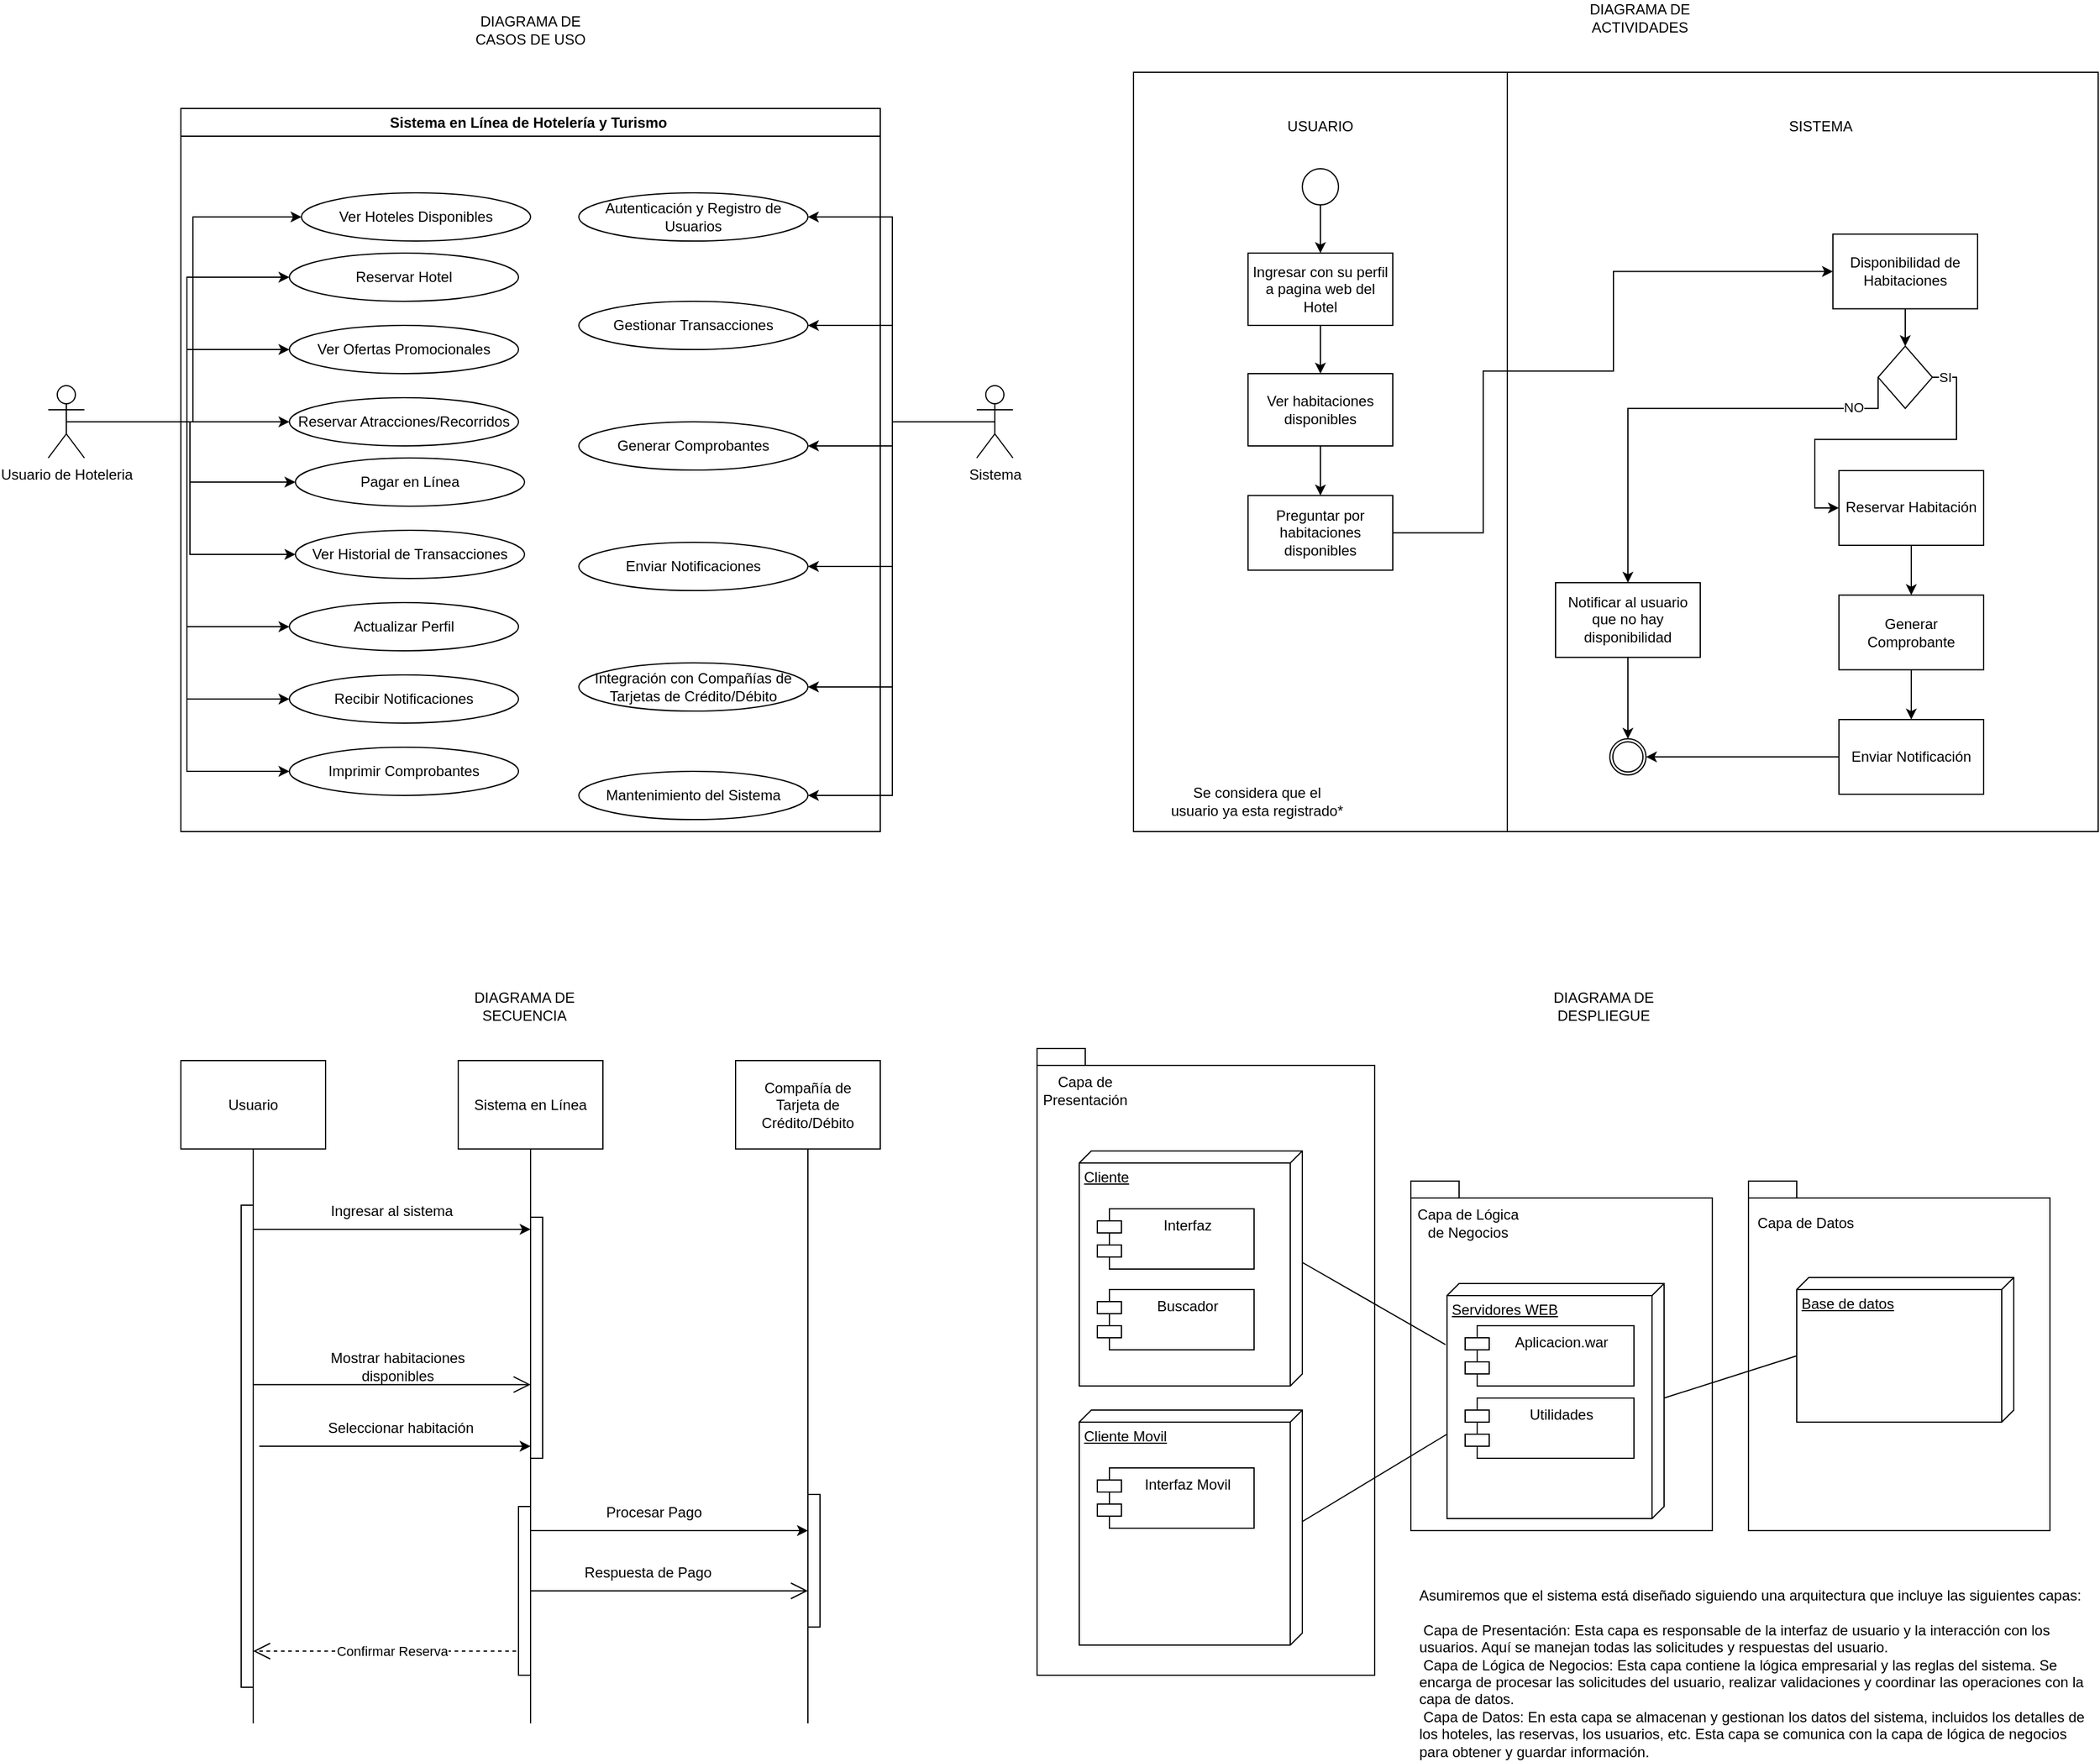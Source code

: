 <mxfile version="21.6.5" type="github">
  <diagram name="Page-1" id="zSFLg_cwVJ2aGZID6Dxe">
    <mxGraphModel dx="1956" dy="2091" grid="1" gridSize="10" guides="1" tooltips="1" connect="1" arrows="1" fold="1" page="1" pageScale="1" pageWidth="850" pageHeight="1100" math="0" shadow="0">
      <root>
        <mxCell id="0" />
        <mxCell id="1" parent="0" />
        <mxCell id="16w4_a7QQfxnr8rlF-E2-163" value="" style="shape=folder;fontStyle=1;spacingTop=10;tabWidth=40;tabHeight=14;tabPosition=left;html=1;whiteSpace=wrap;" vertex="1" parent="1">
          <mxGeometry x="970" y="840" width="280" height="520" as="geometry" />
        </mxCell>
        <mxCell id="16w4_a7QQfxnr8rlF-E2-72" value="" style="group" vertex="1" connectable="0" parent="1">
          <mxGeometry x="1050" y="30" width="800" height="630" as="geometry" />
        </mxCell>
        <mxCell id="16w4_a7QQfxnr8rlF-E2-46" value="" style="rounded=0;whiteSpace=wrap;html=1;" vertex="1" parent="16w4_a7QQfxnr8rlF-E2-72">
          <mxGeometry width="310" height="630" as="geometry" />
        </mxCell>
        <mxCell id="16w4_a7QQfxnr8rlF-E2-47" value="" style="rounded=0;whiteSpace=wrap;html=1;movable=1;resizable=1;rotatable=1;deletable=1;editable=1;locked=0;connectable=1;" vertex="1" parent="16w4_a7QQfxnr8rlF-E2-72">
          <mxGeometry x="310" width="490" height="630" as="geometry" />
        </mxCell>
        <mxCell id="16w4_a7QQfxnr8rlF-E2-85" style="edgeStyle=orthogonalEdgeStyle;rounded=0;orthogonalLoop=1;jettySize=auto;html=1;exitX=0.5;exitY=1;exitDx=0;exitDy=0;entryX=0.5;entryY=0;entryDx=0;entryDy=0;" edge="1" parent="16w4_a7QQfxnr8rlF-E2-72" source="16w4_a7QQfxnr8rlF-E2-73" target="16w4_a7QQfxnr8rlF-E2-82">
          <mxGeometry relative="1" as="geometry" />
        </mxCell>
        <mxCell id="16w4_a7QQfxnr8rlF-E2-73" value="Notificar al usuario que no hay disponibilidad" style="rounded=0;whiteSpace=wrap;html=1;" vertex="1" parent="16w4_a7QQfxnr8rlF-E2-72">
          <mxGeometry x="350" y="423.443" width="120" height="61.967" as="geometry" />
        </mxCell>
        <mxCell id="16w4_a7QQfxnr8rlF-E2-49" value="SISTEMA" style="text;html=1;strokeColor=none;fillColor=none;align=center;verticalAlign=middle;whiteSpace=wrap;rounded=0;" vertex="1" parent="16w4_a7QQfxnr8rlF-E2-72">
          <mxGeometry x="540" y="29.996" width="60" height="30.984" as="geometry" />
        </mxCell>
        <mxCell id="16w4_a7QQfxnr8rlF-E2-68" value="Disponibilidad de Habitaciones" style="rounded=0;whiteSpace=wrap;html=1;" vertex="1" parent="16w4_a7QQfxnr8rlF-E2-72">
          <mxGeometry x="580" y="134.262" width="120" height="61.967" as="geometry" />
        </mxCell>
        <mxCell id="16w4_a7QQfxnr8rlF-E2-74" style="edgeStyle=orthogonalEdgeStyle;rounded=0;orthogonalLoop=1;jettySize=auto;html=1;exitX=0;exitY=0.5;exitDx=0;exitDy=0;entryX=0.5;entryY=0;entryDx=0;entryDy=0;" edge="1" parent="16w4_a7QQfxnr8rlF-E2-72" source="16w4_a7QQfxnr8rlF-E2-54" target="16w4_a7QQfxnr8rlF-E2-73">
          <mxGeometry relative="1" as="geometry">
            <Array as="points">
              <mxPoint x="618" y="278.852" />
              <mxPoint x="410" y="278.852" />
            </Array>
          </mxGeometry>
        </mxCell>
        <mxCell id="16w4_a7QQfxnr8rlF-E2-75" value="NO" style="edgeLabel;html=1;align=center;verticalAlign=middle;resizable=0;points=[];" vertex="1" connectable="0" parent="16w4_a7QQfxnr8rlF-E2-74">
          <mxGeometry x="-0.752" relative="1" as="geometry">
            <mxPoint y="-1" as="offset" />
          </mxGeometry>
        </mxCell>
        <mxCell id="16w4_a7QQfxnr8rlF-E2-54" value="" style="rhombus;whiteSpace=wrap;html=1;" vertex="1" parent="16w4_a7QQfxnr8rlF-E2-72">
          <mxGeometry x="617.5" y="227.213" width="45" height="51.639" as="geometry" />
        </mxCell>
        <mxCell id="16w4_a7QQfxnr8rlF-E2-56" value="Reservar Habitación" style="rounded=0;whiteSpace=wrap;html=1;" vertex="1" parent="16w4_a7QQfxnr8rlF-E2-72">
          <mxGeometry x="585" y="330.492" width="120" height="61.967" as="geometry" />
        </mxCell>
        <mxCell id="16w4_a7QQfxnr8rlF-E2-60" value="Generar Comprobante" style="rounded=0;whiteSpace=wrap;html=1;" vertex="1" parent="16w4_a7QQfxnr8rlF-E2-72">
          <mxGeometry x="585" y="433.77" width="120" height="61.967" as="geometry" />
        </mxCell>
        <mxCell id="16w4_a7QQfxnr8rlF-E2-84" style="edgeStyle=orthogonalEdgeStyle;rounded=0;orthogonalLoop=1;jettySize=auto;html=1;exitX=0;exitY=0.5;exitDx=0;exitDy=0;entryX=1;entryY=0.5;entryDx=0;entryDy=0;" edge="1" parent="16w4_a7QQfxnr8rlF-E2-72" source="16w4_a7QQfxnr8rlF-E2-62" target="16w4_a7QQfxnr8rlF-E2-82">
          <mxGeometry relative="1" as="geometry" />
        </mxCell>
        <mxCell id="16w4_a7QQfxnr8rlF-E2-62" value="Enviar Notificación" style="rounded=0;whiteSpace=wrap;html=1;" vertex="1" parent="16w4_a7QQfxnr8rlF-E2-72">
          <mxGeometry x="585" y="537.049" width="120" height="61.967" as="geometry" />
        </mxCell>
        <mxCell id="16w4_a7QQfxnr8rlF-E2-70" style="edgeStyle=orthogonalEdgeStyle;rounded=0;orthogonalLoop=1;jettySize=auto;html=1;exitX=0.5;exitY=1;exitDx=0;exitDy=0;entryX=0.5;entryY=0;entryDx=0;entryDy=0;" edge="1" parent="16w4_a7QQfxnr8rlF-E2-72" source="16w4_a7QQfxnr8rlF-E2-68" target="16w4_a7QQfxnr8rlF-E2-54">
          <mxGeometry relative="1" as="geometry" />
        </mxCell>
        <mxCell id="16w4_a7QQfxnr8rlF-E2-57" style="edgeStyle=orthogonalEdgeStyle;rounded=0;orthogonalLoop=1;jettySize=auto;html=1;exitX=1;exitY=0.5;exitDx=0;exitDy=0;entryX=0;entryY=0.5;entryDx=0;entryDy=0;" edge="1" parent="16w4_a7QQfxnr8rlF-E2-72" source="16w4_a7QQfxnr8rlF-E2-54" target="16w4_a7QQfxnr8rlF-E2-56">
          <mxGeometry relative="1" as="geometry" />
        </mxCell>
        <mxCell id="16w4_a7QQfxnr8rlF-E2-58" value="SI" style="edgeLabel;html=1;align=center;verticalAlign=middle;resizable=0;points=[];" vertex="1" connectable="0" parent="16w4_a7QQfxnr8rlF-E2-57">
          <mxGeometry x="-0.921" relative="1" as="geometry">
            <mxPoint as="offset" />
          </mxGeometry>
        </mxCell>
        <mxCell id="16w4_a7QQfxnr8rlF-E2-61" style="edgeStyle=orthogonalEdgeStyle;rounded=0;orthogonalLoop=1;jettySize=auto;html=1;exitX=0.5;exitY=1;exitDx=0;exitDy=0;entryX=0.5;entryY=0;entryDx=0;entryDy=0;" edge="1" parent="16w4_a7QQfxnr8rlF-E2-72" source="16w4_a7QQfxnr8rlF-E2-56" target="16w4_a7QQfxnr8rlF-E2-60">
          <mxGeometry relative="1" as="geometry" />
        </mxCell>
        <mxCell id="16w4_a7QQfxnr8rlF-E2-64" style="edgeStyle=orthogonalEdgeStyle;rounded=0;orthogonalLoop=1;jettySize=auto;html=1;exitX=0.5;exitY=1;exitDx=0;exitDy=0;entryX=0.5;entryY=0;entryDx=0;entryDy=0;" edge="1" parent="16w4_a7QQfxnr8rlF-E2-72" source="16w4_a7QQfxnr8rlF-E2-60" target="16w4_a7QQfxnr8rlF-E2-62">
          <mxGeometry relative="1" as="geometry" />
        </mxCell>
        <mxCell id="16w4_a7QQfxnr8rlF-E2-78" style="edgeStyle=orthogonalEdgeStyle;rounded=0;orthogonalLoop=1;jettySize=auto;html=1;exitX=1;exitY=0.5;exitDx=0;exitDy=0;entryX=0;entryY=0.5;entryDx=0;entryDy=0;" edge="1" parent="16w4_a7QQfxnr8rlF-E2-72" source="16w4_a7QQfxnr8rlF-E2-76" target="16w4_a7QQfxnr8rlF-E2-68">
          <mxGeometry relative="1" as="geometry">
            <Array as="points">
              <mxPoint x="290" y="382.131" />
              <mxPoint x="290" y="247.869" />
              <mxPoint x="398" y="247.869" />
              <mxPoint x="398" y="165.246" />
            </Array>
          </mxGeometry>
        </mxCell>
        <mxCell id="16w4_a7QQfxnr8rlF-E2-76" value="Preguntar por habitaciones disponibles" style="rounded=0;whiteSpace=wrap;html=1;" vertex="1" parent="16w4_a7QQfxnr8rlF-E2-72">
          <mxGeometry x="95" y="351.148" width="120" height="61.967" as="geometry" />
        </mxCell>
        <mxCell id="16w4_a7QQfxnr8rlF-E2-82" value="" style="ellipse;whiteSpace=wrap;html=1;aspect=fixed;" vertex="1" parent="16w4_a7QQfxnr8rlF-E2-72">
          <mxGeometry x="395" y="553.03" width="30" height="30" as="geometry" />
        </mxCell>
        <mxCell id="16w4_a7QQfxnr8rlF-E2-83" value="" style="ellipse;whiteSpace=wrap;html=1;aspect=fixed;" vertex="1" parent="16w4_a7QQfxnr8rlF-E2-72">
          <mxGeometry x="397.5" y="555.53" width="25" height="25" as="geometry" />
        </mxCell>
        <mxCell id="16w4_a7QQfxnr8rlF-E2-48" value="USUARIO" style="text;html=1;strokeColor=none;fillColor=none;align=center;verticalAlign=middle;whiteSpace=wrap;rounded=0;" vertex="1" parent="16w4_a7QQfxnr8rlF-E2-72">
          <mxGeometry x="125" y="30" width="60" height="30" as="geometry" />
        </mxCell>
        <mxCell id="16w4_a7QQfxnr8rlF-E2-51" value="Ingresar con su perfil a pagina web del Hotel" style="rounded=0;whiteSpace=wrap;html=1;" vertex="1" parent="16w4_a7QQfxnr8rlF-E2-72">
          <mxGeometry x="95" y="150" width="120" height="60" as="geometry" />
        </mxCell>
        <mxCell id="16w4_a7QQfxnr8rlF-E2-52" value="Ver habitaciones disponibles" style="rounded=0;whiteSpace=wrap;html=1;" vertex="1" parent="16w4_a7QQfxnr8rlF-E2-72">
          <mxGeometry x="95" y="250" width="120" height="60" as="geometry" />
        </mxCell>
        <mxCell id="16w4_a7QQfxnr8rlF-E2-53" style="edgeStyle=orthogonalEdgeStyle;rounded=0;orthogonalLoop=1;jettySize=auto;html=1;exitX=0.5;exitY=1;exitDx=0;exitDy=0;entryX=0.5;entryY=0;entryDx=0;entryDy=0;" edge="1" parent="16w4_a7QQfxnr8rlF-E2-72" source="16w4_a7QQfxnr8rlF-E2-51" target="16w4_a7QQfxnr8rlF-E2-52">
          <mxGeometry relative="1" as="geometry" />
        </mxCell>
        <mxCell id="16w4_a7QQfxnr8rlF-E2-77" style="edgeStyle=orthogonalEdgeStyle;rounded=0;orthogonalLoop=1;jettySize=auto;html=1;exitX=0.5;exitY=1;exitDx=0;exitDy=0;entryX=0.5;entryY=0;entryDx=0;entryDy=0;" edge="1" parent="16w4_a7QQfxnr8rlF-E2-72" source="16w4_a7QQfxnr8rlF-E2-52" target="16w4_a7QQfxnr8rlF-E2-76">
          <mxGeometry relative="1" as="geometry" />
        </mxCell>
        <mxCell id="16w4_a7QQfxnr8rlF-E2-50" value="" style="ellipse;whiteSpace=wrap;html=1;aspect=fixed;" vertex="1" parent="16w4_a7QQfxnr8rlF-E2-72">
          <mxGeometry x="140" y="80" width="30" height="30" as="geometry" />
        </mxCell>
        <mxCell id="16w4_a7QQfxnr8rlF-E2-65" style="edgeStyle=orthogonalEdgeStyle;rounded=0;orthogonalLoop=1;jettySize=auto;html=1;exitX=0.5;exitY=1;exitDx=0;exitDy=0;entryX=0.5;entryY=0;entryDx=0;entryDy=0;" edge="1" parent="16w4_a7QQfxnr8rlF-E2-72" source="16w4_a7QQfxnr8rlF-E2-50" target="16w4_a7QQfxnr8rlF-E2-51">
          <mxGeometry relative="1" as="geometry" />
        </mxCell>
        <mxCell id="16w4_a7QQfxnr8rlF-E2-1" value="Sistema en Línea de Hotelería y Turismo&amp;nbsp;&lt;br/&gt;" style="swimlane;whiteSpace=wrap;html=1;" vertex="1" parent="1">
          <mxGeometry x="260" y="60" width="580" height="600" as="geometry" />
        </mxCell>
        <mxCell id="16w4_a7QQfxnr8rlF-E2-6" value="Reservar Hotel " style="ellipse;whiteSpace=wrap;html=1;" vertex="1" parent="16w4_a7QQfxnr8rlF-E2-1">
          <mxGeometry x="90" y="120" width="190" height="40" as="geometry" />
        </mxCell>
        <mxCell id="16w4_a7QQfxnr8rlF-E2-8" value="Ver Ofertas Promocionales" style="ellipse;whiteSpace=wrap;html=1;" vertex="1" parent="16w4_a7QQfxnr8rlF-E2-1">
          <mxGeometry x="90" y="180" width="190" height="40" as="geometry" />
        </mxCell>
        <mxCell id="16w4_a7QQfxnr8rlF-E2-10" value="Reservar Atracciones/Recorridos" style="ellipse;whiteSpace=wrap;html=1;" vertex="1" parent="16w4_a7QQfxnr8rlF-E2-1">
          <mxGeometry x="90" y="240" width="190" height="40" as="geometry" />
        </mxCell>
        <mxCell id="16w4_a7QQfxnr8rlF-E2-12" value="Pagar en Línea " style="ellipse;whiteSpace=wrap;html=1;" vertex="1" parent="16w4_a7QQfxnr8rlF-E2-1">
          <mxGeometry x="95" y="290" width="190" height="40" as="geometry" />
        </mxCell>
        <mxCell id="16w4_a7QQfxnr8rlF-E2-18" value="Ver Historial de Transacciones" style="ellipse;whiteSpace=wrap;html=1;" vertex="1" parent="16w4_a7QQfxnr8rlF-E2-1">
          <mxGeometry x="95" y="350" width="190" height="40" as="geometry" />
        </mxCell>
        <mxCell id="16w4_a7QQfxnr8rlF-E2-19" value="Actualizar Perfil " style="ellipse;whiteSpace=wrap;html=1;" vertex="1" parent="16w4_a7QQfxnr8rlF-E2-1">
          <mxGeometry x="90" y="410" width="190" height="40" as="geometry" />
        </mxCell>
        <mxCell id="16w4_a7QQfxnr8rlF-E2-20" value="Recibir Notificaciones" style="ellipse;whiteSpace=wrap;html=1;" vertex="1" parent="16w4_a7QQfxnr8rlF-E2-1">
          <mxGeometry x="90" y="470" width="190" height="40" as="geometry" />
        </mxCell>
        <mxCell id="16w4_a7QQfxnr8rlF-E2-21" value=" Imprimir Comprobantes" style="ellipse;whiteSpace=wrap;html=1;" vertex="1" parent="16w4_a7QQfxnr8rlF-E2-1">
          <mxGeometry x="90" y="530" width="190" height="40" as="geometry" />
        </mxCell>
        <mxCell id="16w4_a7QQfxnr8rlF-E2-5" value="Autenticación y Registro de Usuarios" style="ellipse;whiteSpace=wrap;html=1;" vertex="1" parent="16w4_a7QQfxnr8rlF-E2-1">
          <mxGeometry x="330" y="70" width="190" height="40" as="geometry" />
        </mxCell>
        <mxCell id="16w4_a7QQfxnr8rlF-E2-34" value="Gestionar Transacciones" style="ellipse;whiteSpace=wrap;html=1;" vertex="1" parent="16w4_a7QQfxnr8rlF-E2-1">
          <mxGeometry x="330" y="160" width="190" height="40" as="geometry" />
        </mxCell>
        <mxCell id="16w4_a7QQfxnr8rlF-E2-35" value="Generar Comprobantes" style="ellipse;whiteSpace=wrap;html=1;" vertex="1" parent="16w4_a7QQfxnr8rlF-E2-1">
          <mxGeometry x="330" y="260" width="190" height="40" as="geometry" />
        </mxCell>
        <mxCell id="16w4_a7QQfxnr8rlF-E2-36" value="Enviar Notificaciones" style="ellipse;whiteSpace=wrap;html=1;" vertex="1" parent="16w4_a7QQfxnr8rlF-E2-1">
          <mxGeometry x="330" y="360" width="190" height="40" as="geometry" />
        </mxCell>
        <mxCell id="16w4_a7QQfxnr8rlF-E2-37" value="Integración con Compañías de Tarjetas de Crédito/Débito" style="ellipse;whiteSpace=wrap;html=1;" vertex="1" parent="16w4_a7QQfxnr8rlF-E2-1">
          <mxGeometry x="330" y="460" width="190" height="40" as="geometry" />
        </mxCell>
        <mxCell id="16w4_a7QQfxnr8rlF-E2-39" value="Mantenimiento del Sistema" style="ellipse;whiteSpace=wrap;html=1;" vertex="1" parent="16w4_a7QQfxnr8rlF-E2-1">
          <mxGeometry x="330" y="550" width="190" height="40" as="geometry" />
        </mxCell>
        <mxCell id="16w4_a7QQfxnr8rlF-E2-24" style="edgeStyle=orthogonalEdgeStyle;rounded=0;orthogonalLoop=1;jettySize=auto;html=1;exitX=0.5;exitY=0.5;exitDx=0;exitDy=0;exitPerimeter=0;entryX=0;entryY=0.5;entryDx=0;entryDy=0;" edge="1" parent="1" source="16w4_a7QQfxnr8rlF-E2-2" target="16w4_a7QQfxnr8rlF-E2-6">
          <mxGeometry relative="1" as="geometry" />
        </mxCell>
        <mxCell id="16w4_a7QQfxnr8rlF-E2-25" style="edgeStyle=orthogonalEdgeStyle;rounded=0;orthogonalLoop=1;jettySize=auto;html=1;exitX=0.5;exitY=0.5;exitDx=0;exitDy=0;exitPerimeter=0;entryX=0;entryY=0.5;entryDx=0;entryDy=0;" edge="1" parent="1" source="16w4_a7QQfxnr8rlF-E2-2" target="16w4_a7QQfxnr8rlF-E2-8">
          <mxGeometry relative="1" as="geometry" />
        </mxCell>
        <mxCell id="16w4_a7QQfxnr8rlF-E2-26" style="edgeStyle=orthogonalEdgeStyle;rounded=0;orthogonalLoop=1;jettySize=auto;html=1;exitX=0.5;exitY=0.5;exitDx=0;exitDy=0;exitPerimeter=0;entryX=0;entryY=0.5;entryDx=0;entryDy=0;" edge="1" parent="1" source="16w4_a7QQfxnr8rlF-E2-2" target="16w4_a7QQfxnr8rlF-E2-10">
          <mxGeometry relative="1" as="geometry" />
        </mxCell>
        <mxCell id="16w4_a7QQfxnr8rlF-E2-27" style="edgeStyle=orthogonalEdgeStyle;rounded=0;orthogonalLoop=1;jettySize=auto;html=1;exitX=0.5;exitY=0.5;exitDx=0;exitDy=0;exitPerimeter=0;entryX=0;entryY=0.5;entryDx=0;entryDy=0;" edge="1" parent="1" source="16w4_a7QQfxnr8rlF-E2-2" target="16w4_a7QQfxnr8rlF-E2-12">
          <mxGeometry relative="1" as="geometry" />
        </mxCell>
        <mxCell id="16w4_a7QQfxnr8rlF-E2-28" style="edgeStyle=orthogonalEdgeStyle;rounded=0;orthogonalLoop=1;jettySize=auto;html=1;exitX=0.5;exitY=0.5;exitDx=0;exitDy=0;exitPerimeter=0;entryX=0;entryY=0.5;entryDx=0;entryDy=0;" edge="1" parent="1" source="16w4_a7QQfxnr8rlF-E2-2" target="16w4_a7QQfxnr8rlF-E2-18">
          <mxGeometry relative="1" as="geometry" />
        </mxCell>
        <mxCell id="16w4_a7QQfxnr8rlF-E2-29" style="edgeStyle=orthogonalEdgeStyle;rounded=0;orthogonalLoop=1;jettySize=auto;html=1;exitX=0.5;exitY=0.5;exitDx=0;exitDy=0;exitPerimeter=0;entryX=0;entryY=0.5;entryDx=0;entryDy=0;" edge="1" parent="1" source="16w4_a7QQfxnr8rlF-E2-2" target="16w4_a7QQfxnr8rlF-E2-19">
          <mxGeometry relative="1" as="geometry" />
        </mxCell>
        <mxCell id="16w4_a7QQfxnr8rlF-E2-30" style="edgeStyle=orthogonalEdgeStyle;rounded=0;orthogonalLoop=1;jettySize=auto;html=1;exitX=0.5;exitY=0.5;exitDx=0;exitDy=0;exitPerimeter=0;entryX=0;entryY=0.5;entryDx=0;entryDy=0;" edge="1" parent="1" source="16w4_a7QQfxnr8rlF-E2-2" target="16w4_a7QQfxnr8rlF-E2-20">
          <mxGeometry relative="1" as="geometry" />
        </mxCell>
        <mxCell id="16w4_a7QQfxnr8rlF-E2-31" style="edgeStyle=orthogonalEdgeStyle;rounded=0;orthogonalLoop=1;jettySize=auto;html=1;exitX=0.5;exitY=0.5;exitDx=0;exitDy=0;exitPerimeter=0;entryX=0;entryY=0.5;entryDx=0;entryDy=0;" edge="1" parent="1" source="16w4_a7QQfxnr8rlF-E2-2" target="16w4_a7QQfxnr8rlF-E2-21">
          <mxGeometry relative="1" as="geometry" />
        </mxCell>
        <mxCell id="16w4_a7QQfxnr8rlF-E2-33" style="edgeStyle=orthogonalEdgeStyle;rounded=0;orthogonalLoop=1;jettySize=auto;html=1;exitX=0.5;exitY=0.5;exitDx=0;exitDy=0;exitPerimeter=0;entryX=0;entryY=0.5;entryDx=0;entryDy=0;" edge="1" parent="1" source="16w4_a7QQfxnr8rlF-E2-2" target="16w4_a7QQfxnr8rlF-E2-32">
          <mxGeometry relative="1" as="geometry" />
        </mxCell>
        <mxCell id="16w4_a7QQfxnr8rlF-E2-2" value="Usuario de Hoteleria" style="shape=umlActor;verticalLabelPosition=bottom;verticalAlign=top;html=1;outlineConnect=0;" vertex="1" parent="1">
          <mxGeometry x="150" y="290" width="30" height="60" as="geometry" />
        </mxCell>
        <mxCell id="16w4_a7QQfxnr8rlF-E2-32" value="Ver Hoteles Disponibles" style="ellipse;whiteSpace=wrap;html=1;" vertex="1" parent="1">
          <mxGeometry x="360" y="130" width="190" height="40" as="geometry" />
        </mxCell>
        <mxCell id="16w4_a7QQfxnr8rlF-E2-40" style="edgeStyle=orthogonalEdgeStyle;rounded=0;orthogonalLoop=1;jettySize=auto;html=1;exitX=0.5;exitY=0.5;exitDx=0;exitDy=0;exitPerimeter=0;entryX=1;entryY=0.5;entryDx=0;entryDy=0;" edge="1" parent="1" source="16w4_a7QQfxnr8rlF-E2-38" target="16w4_a7QQfxnr8rlF-E2-5">
          <mxGeometry relative="1" as="geometry" />
        </mxCell>
        <mxCell id="16w4_a7QQfxnr8rlF-E2-41" style="edgeStyle=orthogonalEdgeStyle;rounded=0;orthogonalLoop=1;jettySize=auto;html=1;exitX=0.5;exitY=0.5;exitDx=0;exitDy=0;exitPerimeter=0;entryX=1;entryY=0.5;entryDx=0;entryDy=0;" edge="1" parent="1" source="16w4_a7QQfxnr8rlF-E2-38" target="16w4_a7QQfxnr8rlF-E2-34">
          <mxGeometry relative="1" as="geometry" />
        </mxCell>
        <mxCell id="16w4_a7QQfxnr8rlF-E2-42" style="edgeStyle=orthogonalEdgeStyle;rounded=0;orthogonalLoop=1;jettySize=auto;html=1;exitX=0.5;exitY=0.5;exitDx=0;exitDy=0;exitPerimeter=0;entryX=1;entryY=0.5;entryDx=0;entryDy=0;" edge="1" parent="1" source="16w4_a7QQfxnr8rlF-E2-38" target="16w4_a7QQfxnr8rlF-E2-35">
          <mxGeometry relative="1" as="geometry" />
        </mxCell>
        <mxCell id="16w4_a7QQfxnr8rlF-E2-43" style="edgeStyle=orthogonalEdgeStyle;rounded=0;orthogonalLoop=1;jettySize=auto;html=1;exitX=0.5;exitY=0.5;exitDx=0;exitDy=0;exitPerimeter=0;entryX=1;entryY=0.5;entryDx=0;entryDy=0;" edge="1" parent="1" source="16w4_a7QQfxnr8rlF-E2-38" target="16w4_a7QQfxnr8rlF-E2-36">
          <mxGeometry relative="1" as="geometry" />
        </mxCell>
        <mxCell id="16w4_a7QQfxnr8rlF-E2-44" style="edgeStyle=orthogonalEdgeStyle;rounded=0;orthogonalLoop=1;jettySize=auto;html=1;exitX=0.5;exitY=0.5;exitDx=0;exitDy=0;exitPerimeter=0;entryX=1;entryY=0.5;entryDx=0;entryDy=0;" edge="1" parent="1" source="16w4_a7QQfxnr8rlF-E2-38" target="16w4_a7QQfxnr8rlF-E2-37">
          <mxGeometry relative="1" as="geometry" />
        </mxCell>
        <mxCell id="16w4_a7QQfxnr8rlF-E2-45" style="edgeStyle=orthogonalEdgeStyle;rounded=0;orthogonalLoop=1;jettySize=auto;html=1;exitX=0.5;exitY=0.5;exitDx=0;exitDy=0;exitPerimeter=0;entryX=1;entryY=0.5;entryDx=0;entryDy=0;" edge="1" parent="1" source="16w4_a7QQfxnr8rlF-E2-38" target="16w4_a7QQfxnr8rlF-E2-39">
          <mxGeometry relative="1" as="geometry" />
        </mxCell>
        <mxCell id="16w4_a7QQfxnr8rlF-E2-38" value="Sistema" style="shape=umlActor;verticalLabelPosition=bottom;verticalAlign=top;html=1;outlineConnect=0;" vertex="1" parent="1">
          <mxGeometry x="920" y="290" width="30" height="60" as="geometry" />
        </mxCell>
        <mxCell id="16w4_a7QQfxnr8rlF-E2-66" value="Se considera que el usuario ya esta registrado*" style="text;html=1;strokeColor=none;fillColor=none;align=center;verticalAlign=middle;whiteSpace=wrap;rounded=0;" vertex="1" parent="1">
          <mxGeometry x="1080" y="620" width="145" height="30" as="geometry" />
        </mxCell>
        <mxCell id="16w4_a7QQfxnr8rlF-E2-134" value="" style="group;movable=0;resizable=0;rotatable=0;deletable=0;editable=0;locked=1;connectable=0;" vertex="1" connectable="0" parent="1">
          <mxGeometry x="260" y="850" width="580" height="550" as="geometry" />
        </mxCell>
        <mxCell id="16w4_a7QQfxnr8rlF-E2-91" value="" style="group" vertex="1" connectable="0" parent="16w4_a7QQfxnr8rlF-E2-134">
          <mxGeometry width="120" height="550" as="geometry" />
        </mxCell>
        <mxCell id="16w4_a7QQfxnr8rlF-E2-88" value="Usuario" style="rounded=0;whiteSpace=wrap;html=1;" vertex="1" parent="16w4_a7QQfxnr8rlF-E2-91">
          <mxGeometry width="120" height="73.333" as="geometry" />
        </mxCell>
        <mxCell id="16w4_a7QQfxnr8rlF-E2-90" value="" style="endArrow=none;html=1;rounded=0;entryX=0.5;entryY=1;entryDx=0;entryDy=0;" edge="1" parent="16w4_a7QQfxnr8rlF-E2-91" target="16w4_a7QQfxnr8rlF-E2-88">
          <mxGeometry width="50" height="50" relative="1" as="geometry">
            <mxPoint x="60" y="550" as="sourcePoint" />
            <mxPoint x="60" y="73.333" as="targetPoint" />
          </mxGeometry>
        </mxCell>
        <mxCell id="16w4_a7QQfxnr8rlF-E2-92" value="" style="group" vertex="1" connectable="0" parent="16w4_a7QQfxnr8rlF-E2-134">
          <mxGeometry x="230" width="120" height="550" as="geometry" />
        </mxCell>
        <mxCell id="16w4_a7QQfxnr8rlF-E2-93" value="Sistema en Línea" style="rounded=0;whiteSpace=wrap;html=1;" vertex="1" parent="16w4_a7QQfxnr8rlF-E2-92">
          <mxGeometry width="120" height="73.333" as="geometry" />
        </mxCell>
        <mxCell id="16w4_a7QQfxnr8rlF-E2-94" value="" style="endArrow=none;html=1;rounded=0;entryX=0.5;entryY=1;entryDx=0;entryDy=0;" edge="1" parent="16w4_a7QQfxnr8rlF-E2-92" target="16w4_a7QQfxnr8rlF-E2-93">
          <mxGeometry width="50" height="50" relative="1" as="geometry">
            <mxPoint x="60" y="550" as="sourcePoint" />
            <mxPoint x="60" y="73.333" as="targetPoint" />
          </mxGeometry>
        </mxCell>
        <mxCell id="16w4_a7QQfxnr8rlF-E2-96" value="" style="group" vertex="1" connectable="0" parent="16w4_a7QQfxnr8rlF-E2-134">
          <mxGeometry x="460" width="120" height="550" as="geometry" />
        </mxCell>
        <mxCell id="16w4_a7QQfxnr8rlF-E2-97" value="Compañía de Tarjeta&amp;nbsp;de Crédito/Débito" style="rounded=0;whiteSpace=wrap;html=1;" vertex="1" parent="16w4_a7QQfxnr8rlF-E2-96">
          <mxGeometry width="120" height="73.333" as="geometry" />
        </mxCell>
        <mxCell id="16w4_a7QQfxnr8rlF-E2-98" value="" style="endArrow=none;html=1;rounded=0;entryX=0.5;entryY=1;entryDx=0;entryDy=0;" edge="1" parent="16w4_a7QQfxnr8rlF-E2-96" target="16w4_a7QQfxnr8rlF-E2-97">
          <mxGeometry width="50" height="50" relative="1" as="geometry">
            <mxPoint x="60" y="550" as="sourcePoint" />
            <mxPoint x="60" y="73.333" as="targetPoint" />
          </mxGeometry>
        </mxCell>
        <mxCell id="16w4_a7QQfxnr8rlF-E2-110" value="" style="endArrow=open;endFill=1;endSize=12;html=1;rounded=0;" edge="1" parent="16w4_a7QQfxnr8rlF-E2-96">
          <mxGeometry width="160" relative="1" as="geometry">
            <mxPoint x="-170" y="440" as="sourcePoint" />
            <mxPoint x="60" y="440" as="targetPoint" />
          </mxGeometry>
        </mxCell>
        <mxCell id="16w4_a7QQfxnr8rlF-E2-120" value="Procesar Pago" style="text;html=1;strokeColor=none;fillColor=none;align=center;verticalAlign=middle;whiteSpace=wrap;rounded=0;" vertex="1" parent="16w4_a7QQfxnr8rlF-E2-96">
          <mxGeometry x="-135" y="360" width="135" height="30" as="geometry" />
        </mxCell>
        <mxCell id="16w4_a7QQfxnr8rlF-E2-104" value="" style="endArrow=classic;html=1;rounded=0;" edge="1" parent="16w4_a7QQfxnr8rlF-E2-96">
          <mxGeometry width="50" height="50" relative="1" as="geometry">
            <mxPoint x="-170" y="390" as="sourcePoint" />
            <mxPoint x="60" y="390" as="targetPoint" />
          </mxGeometry>
        </mxCell>
        <mxCell id="16w4_a7QQfxnr8rlF-E2-103" value="" style="endArrow=classic;html=1;rounded=0;" edge="1" parent="16w4_a7QQfxnr8rlF-E2-134">
          <mxGeometry width="50" height="50" relative="1" as="geometry">
            <mxPoint x="65" y="320" as="sourcePoint" />
            <mxPoint x="290" y="320" as="targetPoint" />
          </mxGeometry>
        </mxCell>
        <mxCell id="16w4_a7QQfxnr8rlF-E2-99" value="" style="endArrow=classic;html=1;rounded=0;" edge="1" parent="16w4_a7QQfxnr8rlF-E2-134">
          <mxGeometry width="50" height="50" relative="1" as="geometry">
            <mxPoint x="60" y="139.999" as="sourcePoint" />
            <mxPoint x="290" y="139.999" as="targetPoint" />
          </mxGeometry>
        </mxCell>
        <mxCell id="16w4_a7QQfxnr8rlF-E2-109" value="" style="endArrow=open;endFill=1;endSize=12;html=1;rounded=0;" edge="1" parent="16w4_a7QQfxnr8rlF-E2-134">
          <mxGeometry width="160" relative="1" as="geometry">
            <mxPoint x="60" y="268.82" as="sourcePoint" />
            <mxPoint x="290" y="268.82" as="targetPoint" />
          </mxGeometry>
        </mxCell>
        <mxCell id="16w4_a7QQfxnr8rlF-E2-111" value="Ingresar al sistema" style="text;html=1;strokeColor=none;fillColor=none;align=center;verticalAlign=middle;whiteSpace=wrap;rounded=0;" vertex="1" parent="16w4_a7QQfxnr8rlF-E2-134">
          <mxGeometry x="120" y="110" width="110" height="30" as="geometry" />
        </mxCell>
        <mxCell id="16w4_a7QQfxnr8rlF-E2-116" value="Mostrar habitaciones disponibles" style="text;html=1;strokeColor=none;fillColor=none;align=center;verticalAlign=middle;whiteSpace=wrap;rounded=0;" vertex="1" parent="16w4_a7QQfxnr8rlF-E2-134">
          <mxGeometry x="120" y="238.82" width="120" height="30" as="geometry" />
        </mxCell>
        <mxCell id="16w4_a7QQfxnr8rlF-E2-117" value="Seleccionar habitación" style="text;html=1;strokeColor=none;fillColor=none;align=center;verticalAlign=middle;whiteSpace=wrap;rounded=0;" vertex="1" parent="16w4_a7QQfxnr8rlF-E2-134">
          <mxGeometry x="115" y="290" width="135" height="30" as="geometry" />
        </mxCell>
        <mxCell id="16w4_a7QQfxnr8rlF-E2-127" value="Respuesta de Pago" style="text;html=1;strokeColor=none;fillColor=none;align=center;verticalAlign=middle;whiteSpace=wrap;rounded=0;" vertex="1" parent="16w4_a7QQfxnr8rlF-E2-134">
          <mxGeometry x="320" y="410" width="135" height="30" as="geometry" />
        </mxCell>
        <mxCell id="16w4_a7QQfxnr8rlF-E2-108" value="Confirmar Reserva" style="endArrow=open;endSize=12;dashed=1;html=1;rounded=0;" edge="1" parent="16w4_a7QQfxnr8rlF-E2-134">
          <mxGeometry width="160" relative="1" as="geometry">
            <mxPoint x="290" y="490" as="sourcePoint" />
            <mxPoint x="60" y="490" as="targetPoint" />
          </mxGeometry>
        </mxCell>
        <mxCell id="16w4_a7QQfxnr8rlF-E2-135" value="" style="rounded=0;whiteSpace=wrap;html=1;" vertex="1" parent="1">
          <mxGeometry x="540" y="1220" width="10" height="140" as="geometry" />
        </mxCell>
        <mxCell id="16w4_a7QQfxnr8rlF-E2-143" value="" style="rounded=0;whiteSpace=wrap;html=1;" vertex="1" parent="1">
          <mxGeometry x="310" y="970" width="10" height="400" as="geometry" />
        </mxCell>
        <mxCell id="16w4_a7QQfxnr8rlF-E2-144" value="" style="rounded=0;whiteSpace=wrap;html=1;" vertex="1" parent="1">
          <mxGeometry x="780" y="1210" width="10" height="110" as="geometry" />
        </mxCell>
        <mxCell id="16w4_a7QQfxnr8rlF-E2-145" value="" style="rounded=0;whiteSpace=wrap;html=1;" vertex="1" parent="1">
          <mxGeometry x="550" y="980" width="10" height="200" as="geometry" />
        </mxCell>
        <mxCell id="16w4_a7QQfxnr8rlF-E2-147" value="DIAGRAMA DE SECUENCIA" style="text;html=1;strokeColor=none;fillColor=none;align=center;verticalAlign=middle;whiteSpace=wrap;rounded=0;" vertex="1" parent="1">
          <mxGeometry x="485" y="790" width="120" height="30" as="geometry" />
        </mxCell>
        <mxCell id="16w4_a7QQfxnr8rlF-E2-148" value="DIAGRAMA DE CASOS DE USO" style="text;html=1;strokeColor=none;fillColor=none;align=center;verticalAlign=middle;whiteSpace=wrap;rounded=0;" vertex="1" parent="1">
          <mxGeometry x="490" y="-20" width="120" height="30" as="geometry" />
        </mxCell>
        <mxCell id="16w4_a7QQfxnr8rlF-E2-149" value="DIAGRAMA DE ACTIVIDADES" style="text;html=1;strokeColor=none;fillColor=none;align=center;verticalAlign=middle;whiteSpace=wrap;rounded=0;" vertex="1" parent="1">
          <mxGeometry x="1410" y="-30" width="120" height="30" as="geometry" />
        </mxCell>
        <mxCell id="16w4_a7QQfxnr8rlF-E2-152" value="Asumiremos que el sistema está diseñado siguiendo una arquitectura que incluye las siguientes capas:&#xa;&#xa; Capa de Presentación: Esta capa es responsable de la interfaz de usuario y la interacción con los usuarios. Aquí se manejan todas las solicitudes y respuestas del usuario.&#xa; Capa de Lógica de Negocios: Esta capa contiene la lógica empresarial y las reglas del sistema. Se encarga de procesar las solicitudes del usuario, realizar validaciones y coordinar las operaciones con la capa de datos.&#xa; Capa de Datos: En esta capa se almacenan y gestionan los datos del sistema, incluidos los detalles de los hoteles, las reservas, los usuarios, etc. Esta capa se comunica con la capa de lógica de negocios para obtener y guardar información." style="text;whiteSpace=wrap;fontStyle=0" vertex="1" parent="1">
          <mxGeometry x="1285" y="1280" width="560" height="140" as="geometry" />
        </mxCell>
        <mxCell id="16w4_a7QQfxnr8rlF-E2-161" value="Capa de Presentación " style="text;html=1;strokeColor=none;fillColor=none;align=center;verticalAlign=middle;whiteSpace=wrap;rounded=0;" vertex="1" parent="1">
          <mxGeometry x="970" y="860" width="80" height="30" as="geometry" />
        </mxCell>
        <mxCell id="16w4_a7QQfxnr8rlF-E2-174" value="" style="group" vertex="1" connectable="0" parent="1">
          <mxGeometry x="1560" y="950" width="250" height="290" as="geometry" />
        </mxCell>
        <mxCell id="16w4_a7QQfxnr8rlF-E2-160" value="" style="shape=folder;fontStyle=1;spacingTop=10;tabWidth=40;tabHeight=14;tabPosition=left;html=1;whiteSpace=wrap;" vertex="1" parent="16w4_a7QQfxnr8rlF-E2-174">
          <mxGeometry width="250" height="290" as="geometry" />
        </mxCell>
        <mxCell id="16w4_a7QQfxnr8rlF-E2-167" value="Capa de Datos" style="text;html=1;strokeColor=none;fillColor=none;align=center;verticalAlign=middle;whiteSpace=wrap;rounded=0;" vertex="1" parent="16w4_a7QQfxnr8rlF-E2-174">
          <mxGeometry y="20" width="95" height="30" as="geometry" />
        </mxCell>
        <mxCell id="16w4_a7QQfxnr8rlF-E2-171" value="Base de datos" style="verticalAlign=top;align=left;spacingTop=8;spacingLeft=2;spacingRight=12;shape=cube;size=10;direction=south;fontStyle=4;html=1;whiteSpace=wrap;" vertex="1" parent="16w4_a7QQfxnr8rlF-E2-174">
          <mxGeometry x="40" y="80" width="180" height="120" as="geometry" />
        </mxCell>
        <mxCell id="16w4_a7QQfxnr8rlF-E2-175" value="" style="group" vertex="1" connectable="0" parent="1">
          <mxGeometry x="1280" y="950" width="250" height="290" as="geometry" />
        </mxCell>
        <mxCell id="16w4_a7QQfxnr8rlF-E2-159" value="" style="shape=folder;fontStyle=1;spacingTop=10;tabWidth=40;tabHeight=14;tabPosition=left;html=1;whiteSpace=wrap;" vertex="1" parent="16w4_a7QQfxnr8rlF-E2-175">
          <mxGeometry width="250" height="290" as="geometry" />
        </mxCell>
        <mxCell id="16w4_a7QQfxnr8rlF-E2-162" value="Capa de Lógica de Negocios " style="text;html=1;strokeColor=none;fillColor=none;align=center;verticalAlign=middle;whiteSpace=wrap;rounded=0;" vertex="1" parent="16w4_a7QQfxnr8rlF-E2-175">
          <mxGeometry y="20" width="95" height="30" as="geometry" />
        </mxCell>
        <mxCell id="16w4_a7QQfxnr8rlF-E2-170" value="Servidores WEB" style="verticalAlign=top;align=left;spacingTop=8;spacingLeft=2;spacingRight=12;shape=cube;size=10;direction=south;fontStyle=4;html=1;whiteSpace=wrap;" vertex="1" parent="16w4_a7QQfxnr8rlF-E2-175">
          <mxGeometry x="30" y="85" width="180" height="195" as="geometry" />
        </mxCell>
        <mxCell id="16w4_a7QQfxnr8rlF-E2-172" value="Aplicacion.war" style="shape=module;align=left;spacingLeft=20;align=center;verticalAlign=top;whiteSpace=wrap;html=1;" vertex="1" parent="16w4_a7QQfxnr8rlF-E2-175">
          <mxGeometry x="45" y="120" width="140" height="50" as="geometry" />
        </mxCell>
        <mxCell id="16w4_a7QQfxnr8rlF-E2-173" value="Utilidades" style="shape=module;align=left;spacingLeft=20;align=center;verticalAlign=top;whiteSpace=wrap;html=1;" vertex="1" parent="16w4_a7QQfxnr8rlF-E2-175">
          <mxGeometry x="45" y="180" width="140" height="50" as="geometry" />
        </mxCell>
        <mxCell id="16w4_a7QQfxnr8rlF-E2-187" value="" style="endArrow=none;html=1;rounded=0;entryX=0;entryY=0;entryDx=65;entryDy=180;entryPerimeter=0;" edge="1" parent="16w4_a7QQfxnr8rlF-E2-175" target="16w4_a7QQfxnr8rlF-E2-171">
          <mxGeometry width="50" height="50" relative="1" as="geometry">
            <mxPoint x="210" y="180" as="sourcePoint" />
            <mxPoint x="260" y="130" as="targetPoint" />
          </mxGeometry>
        </mxCell>
        <mxCell id="16w4_a7QQfxnr8rlF-E2-179" value="" style="group" vertex="1" connectable="0" parent="1">
          <mxGeometry x="1005" y="925" width="185" height="195" as="geometry" />
        </mxCell>
        <mxCell id="16w4_a7QQfxnr8rlF-E2-169" value="Cliente" style="verticalAlign=top;align=left;spacingTop=8;spacingLeft=2;spacingRight=12;shape=cube;size=10;direction=south;fontStyle=4;html=1;whiteSpace=wrap;" vertex="1" parent="16w4_a7QQfxnr8rlF-E2-179">
          <mxGeometry width="185" height="195" as="geometry" />
        </mxCell>
        <mxCell id="16w4_a7QQfxnr8rlF-E2-177" value="Interfaz" style="shape=module;align=left;spacingLeft=20;align=center;verticalAlign=top;whiteSpace=wrap;html=1;" vertex="1" parent="16w4_a7QQfxnr8rlF-E2-179">
          <mxGeometry x="15" y="48" width="130" height="50" as="geometry" />
        </mxCell>
        <mxCell id="16w4_a7QQfxnr8rlF-E2-178" value="Buscador" style="shape=module;align=left;spacingLeft=20;align=center;verticalAlign=top;whiteSpace=wrap;html=1;" vertex="1" parent="16w4_a7QQfxnr8rlF-E2-179">
          <mxGeometry x="15" y="115" width="130" height="50" as="geometry" />
        </mxCell>
        <mxCell id="16w4_a7QQfxnr8rlF-E2-180" value="" style="group" vertex="1" connectable="0" parent="1">
          <mxGeometry x="1005" y="1140" width="185" height="195" as="geometry" />
        </mxCell>
        <mxCell id="16w4_a7QQfxnr8rlF-E2-181" value="Cliente Movil" style="verticalAlign=top;align=left;spacingTop=8;spacingLeft=2;spacingRight=12;shape=cube;size=10;direction=south;fontStyle=4;html=1;whiteSpace=wrap;" vertex="1" parent="16w4_a7QQfxnr8rlF-E2-180">
          <mxGeometry width="185" height="195" as="geometry" />
        </mxCell>
        <mxCell id="16w4_a7QQfxnr8rlF-E2-182" value="Interfaz Movil" style="shape=module;align=left;spacingLeft=20;align=center;verticalAlign=top;whiteSpace=wrap;html=1;" vertex="1" parent="16w4_a7QQfxnr8rlF-E2-180">
          <mxGeometry x="15" y="48" width="130" height="50" as="geometry" />
        </mxCell>
        <mxCell id="16w4_a7QQfxnr8rlF-E2-189" value="" style="endArrow=none;html=1;rounded=0;exitX=0;exitY=0;exitDx=92.5;exitDy=0;exitPerimeter=0;entryX=0.26;entryY=1.007;entryDx=0;entryDy=0;entryPerimeter=0;" edge="1" parent="1" source="16w4_a7QQfxnr8rlF-E2-169" target="16w4_a7QQfxnr8rlF-E2-170">
          <mxGeometry width="50" height="50" relative="1" as="geometry">
            <mxPoint x="1230" y="1010" as="sourcePoint" />
            <mxPoint x="1280" y="960" as="targetPoint" />
          </mxGeometry>
        </mxCell>
        <mxCell id="16w4_a7QQfxnr8rlF-E2-190" value="" style="endArrow=none;html=1;rounded=0;exitX=0;exitY=0;exitDx=92.5;exitDy=0;exitPerimeter=0;" edge="1" parent="1" source="16w4_a7QQfxnr8rlF-E2-181">
          <mxGeometry width="50" height="50" relative="1" as="geometry">
            <mxPoint x="1260" y="1210" as="sourcePoint" />
            <mxPoint x="1310" y="1160" as="targetPoint" />
          </mxGeometry>
        </mxCell>
        <mxCell id="16w4_a7QQfxnr8rlF-E2-191" value="DIAGRAMA DE DESPLIEGUE" style="text;html=1;strokeColor=none;fillColor=none;align=center;verticalAlign=middle;whiteSpace=wrap;rounded=0;" vertex="1" parent="1">
          <mxGeometry x="1380" y="790" width="120" height="30" as="geometry" />
        </mxCell>
      </root>
    </mxGraphModel>
  </diagram>
</mxfile>
